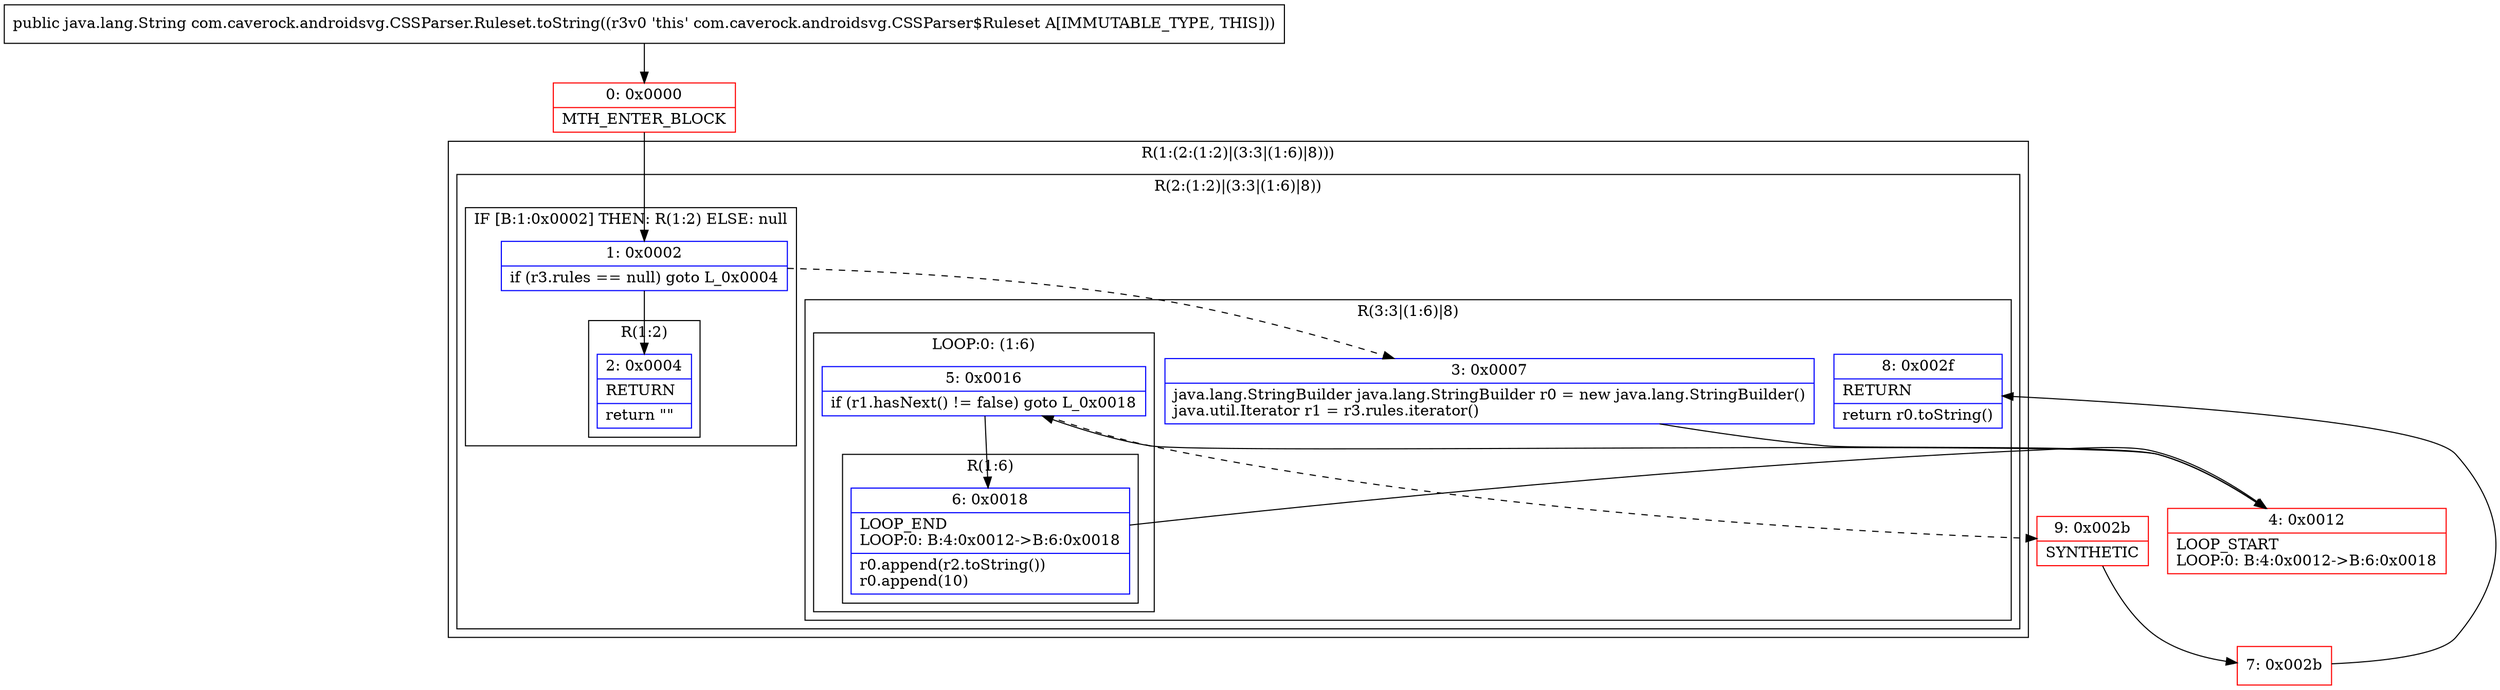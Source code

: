 digraph "CFG forcom.caverock.androidsvg.CSSParser.Ruleset.toString()Ljava\/lang\/String;" {
subgraph cluster_Region_1575436595 {
label = "R(1:(2:(1:2)|(3:3|(1:6)|8)))";
node [shape=record,color=blue];
subgraph cluster_Region_1346553829 {
label = "R(2:(1:2)|(3:3|(1:6)|8))";
node [shape=record,color=blue];
subgraph cluster_IfRegion_1915375525 {
label = "IF [B:1:0x0002] THEN: R(1:2) ELSE: null";
node [shape=record,color=blue];
Node_1 [shape=record,label="{1\:\ 0x0002|if (r3.rules == null) goto L_0x0004\l}"];
subgraph cluster_Region_1357361667 {
label = "R(1:2)";
node [shape=record,color=blue];
Node_2 [shape=record,label="{2\:\ 0x0004|RETURN\l|return \"\"\l}"];
}
}
subgraph cluster_Region_340446343 {
label = "R(3:3|(1:6)|8)";
node [shape=record,color=blue];
Node_3 [shape=record,label="{3\:\ 0x0007|java.lang.StringBuilder java.lang.StringBuilder r0 = new java.lang.StringBuilder()\ljava.util.Iterator r1 = r3.rules.iterator()\l}"];
subgraph cluster_LoopRegion_938385397 {
label = "LOOP:0: (1:6)";
node [shape=record,color=blue];
Node_5 [shape=record,label="{5\:\ 0x0016|if (r1.hasNext() != false) goto L_0x0018\l}"];
subgraph cluster_Region_119495187 {
label = "R(1:6)";
node [shape=record,color=blue];
Node_6 [shape=record,label="{6\:\ 0x0018|LOOP_END\lLOOP:0: B:4:0x0012\-\>B:6:0x0018\l|r0.append(r2.toString())\lr0.append(10)\l}"];
}
}
Node_8 [shape=record,label="{8\:\ 0x002f|RETURN\l|return r0.toString()\l}"];
}
}
}
Node_0 [shape=record,color=red,label="{0\:\ 0x0000|MTH_ENTER_BLOCK\l}"];
Node_4 [shape=record,color=red,label="{4\:\ 0x0012|LOOP_START\lLOOP:0: B:4:0x0012\-\>B:6:0x0018\l}"];
Node_7 [shape=record,color=red,label="{7\:\ 0x002b}"];
Node_9 [shape=record,color=red,label="{9\:\ 0x002b|SYNTHETIC\l}"];
MethodNode[shape=record,label="{public java.lang.String com.caverock.androidsvg.CSSParser.Ruleset.toString((r3v0 'this' com.caverock.androidsvg.CSSParser$Ruleset A[IMMUTABLE_TYPE, THIS])) }"];
MethodNode -> Node_0;
Node_1 -> Node_2;
Node_1 -> Node_3[style=dashed];
Node_3 -> Node_4;
Node_5 -> Node_6;
Node_5 -> Node_9[style=dashed];
Node_6 -> Node_4;
Node_0 -> Node_1;
Node_4 -> Node_5;
Node_7 -> Node_8;
Node_9 -> Node_7;
}

